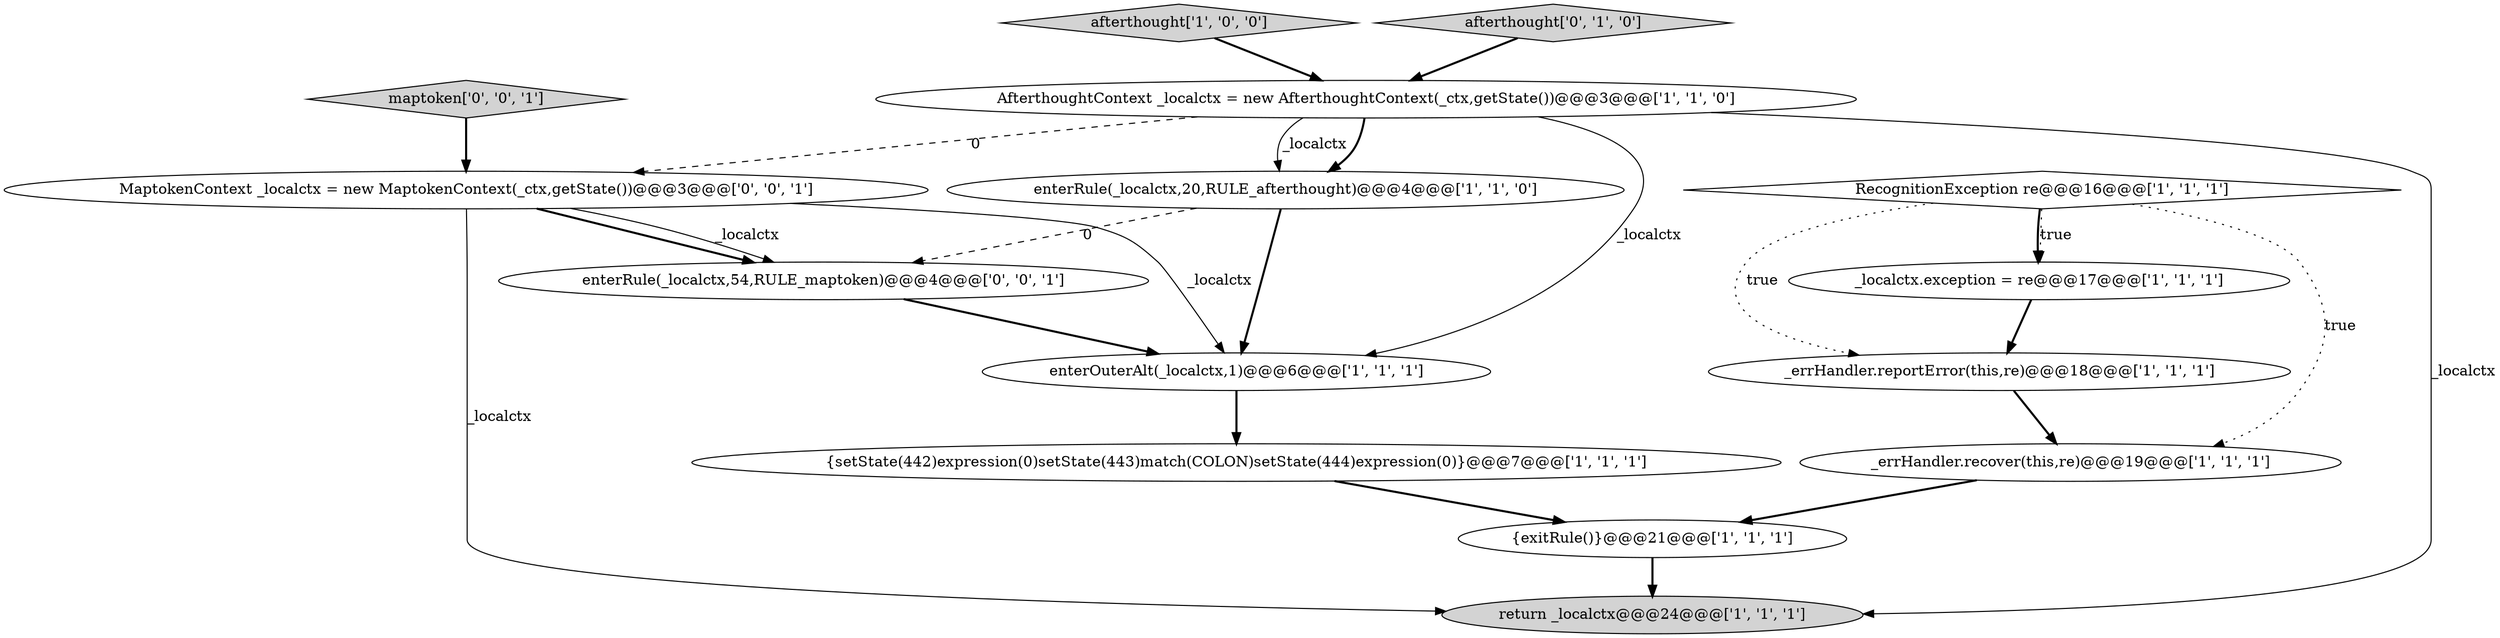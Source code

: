 digraph {
6 [style = filled, label = "afterthought['1', '0', '0']", fillcolor = lightgray, shape = diamond image = "AAA0AAABBB1BBB"];
4 [style = filled, label = "AfterthoughtContext _localctx = new AfterthoughtContext(_ctx,getState())@@@3@@@['1', '1', '0']", fillcolor = white, shape = ellipse image = "AAA0AAABBB1BBB"];
7 [style = filled, label = "enterRule(_localctx,20,RULE_afterthought)@@@4@@@['1', '1', '0']", fillcolor = white, shape = ellipse image = "AAA0AAABBB1BBB"];
9 [style = filled, label = "{setState(442)expression(0)setState(443)match(COLON)setState(444)expression(0)}@@@7@@@['1', '1', '1']", fillcolor = white, shape = ellipse image = "AAA0AAABBB1BBB"];
10 [style = filled, label = "return _localctx@@@24@@@['1', '1', '1']", fillcolor = lightgray, shape = ellipse image = "AAA0AAABBB1BBB"];
0 [style = filled, label = "_localctx.exception = re@@@17@@@['1', '1', '1']", fillcolor = white, shape = ellipse image = "AAA0AAABBB1BBB"];
8 [style = filled, label = "_errHandler.recover(this,re)@@@19@@@['1', '1', '1']", fillcolor = white, shape = ellipse image = "AAA0AAABBB1BBB"];
14 [style = filled, label = "MaptokenContext _localctx = new MaptokenContext(_ctx,getState())@@@3@@@['0', '0', '1']", fillcolor = white, shape = ellipse image = "AAA0AAABBB3BBB"];
3 [style = filled, label = "RecognitionException re@@@16@@@['1', '1', '1']", fillcolor = white, shape = diamond image = "AAA0AAABBB1BBB"];
11 [style = filled, label = "afterthought['0', '1', '0']", fillcolor = lightgray, shape = diamond image = "AAA0AAABBB2BBB"];
13 [style = filled, label = "maptoken['0', '0', '1']", fillcolor = lightgray, shape = diamond image = "AAA0AAABBB3BBB"];
5 [style = filled, label = "enterOuterAlt(_localctx,1)@@@6@@@['1', '1', '1']", fillcolor = white, shape = ellipse image = "AAA0AAABBB1BBB"];
12 [style = filled, label = "enterRule(_localctx,54,RULE_maptoken)@@@4@@@['0', '0', '1']", fillcolor = white, shape = ellipse image = "AAA0AAABBB3BBB"];
1 [style = filled, label = "_errHandler.reportError(this,re)@@@18@@@['1', '1', '1']", fillcolor = white, shape = ellipse image = "AAA0AAABBB1BBB"];
2 [style = filled, label = "{exitRule()}@@@21@@@['1', '1', '1']", fillcolor = white, shape = ellipse image = "AAA0AAABBB1BBB"];
11->4 [style = bold, label=""];
4->14 [style = dashed, label="0"];
4->7 [style = bold, label=""];
6->4 [style = bold, label=""];
14->5 [style = solid, label="_localctx"];
3->1 [style = dotted, label="true"];
14->10 [style = solid, label="_localctx"];
1->8 [style = bold, label=""];
9->2 [style = bold, label=""];
3->8 [style = dotted, label="true"];
14->12 [style = bold, label=""];
2->10 [style = bold, label=""];
4->5 [style = solid, label="_localctx"];
14->12 [style = solid, label="_localctx"];
5->9 [style = bold, label=""];
0->1 [style = bold, label=""];
3->0 [style = dotted, label="true"];
12->5 [style = bold, label=""];
8->2 [style = bold, label=""];
3->0 [style = bold, label=""];
7->12 [style = dashed, label="0"];
7->5 [style = bold, label=""];
4->10 [style = solid, label="_localctx"];
13->14 [style = bold, label=""];
4->7 [style = solid, label="_localctx"];
}
